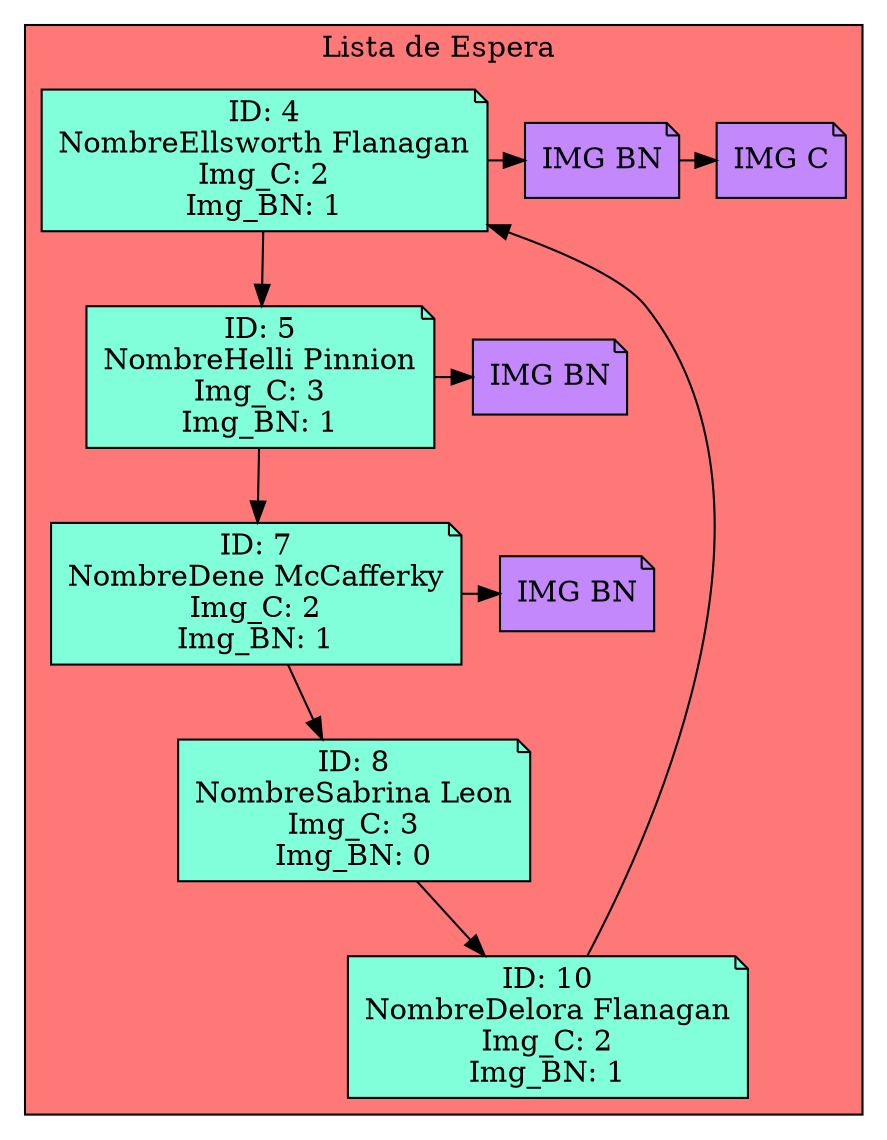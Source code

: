 digraph L {
node[shape=note fillcolor="#A181FF" style =filled]
subgraph cluster_p{
    label= "Lista de Espera "
    bgcolor = "#FF7878"
Nodo1928931046[label="ID: 4
NombreEllsworth Flanagan
Img_C: 2
Img_BN: 1",fillcolor="#81FFDA"]
Nodo745962066[label="ID: 5
NombreHelli Pinnion
Img_C: 3
Img_BN: 1",fillcolor="#81FFDA"]
Nodo514455215[label="ID: 7
NombreDene McCafferky
Img_C: 2
Img_BN: 1",fillcolor="#81FFDA"]
Nodo116237769[label="ID: 8
NombreSabrina Leon
Img_C: 3
Img_BN: 0",fillcolor="#81FFDA"]
Nodo2036127838[label="ID: 10
NombreDelora Flanagan
Img_C: 2
Img_BN: 1",fillcolor="#81FFDA"]

Nodo1928931046 -> Nodo745962066
Nodo1928931046->Nodo192893104600001
Nodo192893104600001[label="IMG BN",fillcolor="#C388FC"]
Nodo192893104600001->Nodo192893104611111
Nodo192893104611111[label="IMG C",fillcolor="#C388FC"]
{rank=same;Nodo1928931046,Nodo192893104600001,Nodo192893104611111}
Nodo745962066 -> Nodo514455215
Nodo745962066->Nodo74596206600001
Nodo74596206600001[label="IMG BN",fillcolor="#C388FC"]
{rank=same;Nodo745962066,Nodo74596206600001}
Nodo514455215 -> Nodo116237769
Nodo514455215->Nodo51445521500001
Nodo51445521500001[label="IMG BN",fillcolor="#C388FC"]
{rank=same;Nodo514455215,Nodo51445521500001}
Nodo116237769 -> Nodo2036127838

{rank=same;Nodo116237769}
Nodo2036127838 -> Nodo1928931046

{rank=same;Nodo2036127838}}}